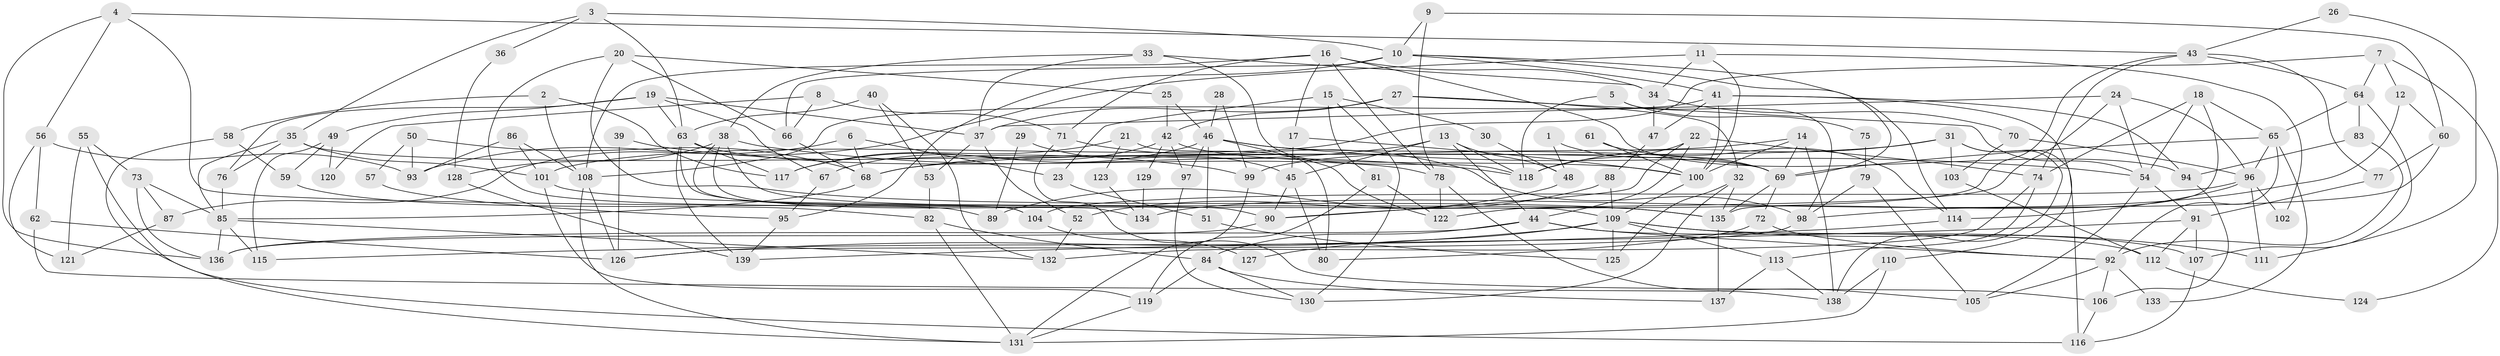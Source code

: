 // coarse degree distribution, {5: 0.16071428571428573, 6: 0.125, 4: 0.14285714285714285, 7: 0.08928571428571429, 8: 0.08928571428571429, 13: 0.017857142857142856, 12: 0.03571428571428571, 10: 0.07142857142857142, 3: 0.14285714285714285, 2: 0.03571428571428571, 9: 0.08928571428571429}
// Generated by graph-tools (version 1.1) at 2025/36/03/04/25 23:36:59]
// undirected, 139 vertices, 278 edges
graph export_dot {
  node [color=gray90,style=filled];
  1;
  2;
  3;
  4;
  5;
  6;
  7;
  8;
  9;
  10;
  11;
  12;
  13;
  14;
  15;
  16;
  17;
  18;
  19;
  20;
  21;
  22;
  23;
  24;
  25;
  26;
  27;
  28;
  29;
  30;
  31;
  32;
  33;
  34;
  35;
  36;
  37;
  38;
  39;
  40;
  41;
  42;
  43;
  44;
  45;
  46;
  47;
  48;
  49;
  50;
  51;
  52;
  53;
  54;
  55;
  56;
  57;
  58;
  59;
  60;
  61;
  62;
  63;
  64;
  65;
  66;
  67;
  68;
  69;
  70;
  71;
  72;
  73;
  74;
  75;
  76;
  77;
  78;
  79;
  80;
  81;
  82;
  83;
  84;
  85;
  86;
  87;
  88;
  89;
  90;
  91;
  92;
  93;
  94;
  95;
  96;
  97;
  98;
  99;
  100;
  101;
  102;
  103;
  104;
  105;
  106;
  107;
  108;
  109;
  110;
  111;
  112;
  113;
  114;
  115;
  116;
  117;
  118;
  119;
  120;
  121;
  122;
  123;
  124;
  125;
  126;
  127;
  128;
  129;
  130;
  131;
  132;
  133;
  134;
  135;
  136;
  137;
  138;
  139;
  1 -- 69;
  1 -- 48;
  2 -- 108;
  2 -- 117;
  2 -- 58;
  3 -- 35;
  3 -- 63;
  3 -- 10;
  3 -- 36;
  4 -- 109;
  4 -- 43;
  4 -- 56;
  4 -- 136;
  5 -- 118;
  5 -- 98;
  5 -- 75;
  6 -- 87;
  6 -- 68;
  6 -- 23;
  7 -- 64;
  7 -- 101;
  7 -- 12;
  7 -- 124;
  8 -- 71;
  8 -- 66;
  8 -- 120;
  9 -- 10;
  9 -- 78;
  9 -- 60;
  10 -- 69;
  10 -- 41;
  10 -- 66;
  10 -- 95;
  10 -- 114;
  11 -- 100;
  11 -- 34;
  11 -- 93;
  11 -- 102;
  12 -- 60;
  12 -- 134;
  13 -- 68;
  13 -- 44;
  13 -- 45;
  13 -- 48;
  13 -- 118;
  14 -- 138;
  14 -- 100;
  14 -- 69;
  14 -- 99;
  15 -- 130;
  15 -- 81;
  15 -- 23;
  15 -- 30;
  16 -- 94;
  16 -- 108;
  16 -- 17;
  16 -- 34;
  16 -- 71;
  16 -- 78;
  17 -- 45;
  17 -- 100;
  18 -- 65;
  18 -- 135;
  18 -- 54;
  18 -- 74;
  19 -- 63;
  19 -- 76;
  19 -- 37;
  19 -- 49;
  19 -- 67;
  20 -- 25;
  20 -- 135;
  20 -- 66;
  20 -- 89;
  21 -- 117;
  21 -- 80;
  21 -- 123;
  22 -- 44;
  22 -- 74;
  22 -- 90;
  22 -- 118;
  23 -- 51;
  24 -- 54;
  24 -- 37;
  24 -- 96;
  24 -- 122;
  25 -- 46;
  25 -- 42;
  26 -- 43;
  26 -- 111;
  27 -- 37;
  27 -- 54;
  27 -- 32;
  27 -- 42;
  28 -- 46;
  28 -- 99;
  29 -- 45;
  29 -- 89;
  30 -- 48;
  31 -- 68;
  31 -- 118;
  31 -- 103;
  31 -- 116;
  31 -- 138;
  32 -- 125;
  32 -- 130;
  32 -- 135;
  33 -- 38;
  33 -- 118;
  33 -- 34;
  33 -- 37;
  34 -- 47;
  34 -- 70;
  35 -- 69;
  35 -- 101;
  35 -- 76;
  35 -- 85;
  36 -- 128;
  37 -- 52;
  37 -- 53;
  38 -- 118;
  38 -- 90;
  38 -- 104;
  38 -- 128;
  38 -- 134;
  39 -- 126;
  39 -- 99;
  40 -- 63;
  40 -- 53;
  40 -- 132;
  41 -- 100;
  41 -- 47;
  41 -- 94;
  41 -- 108;
  41 -- 110;
  42 -- 97;
  42 -- 67;
  42 -- 100;
  42 -- 129;
  43 -- 90;
  43 -- 74;
  43 -- 64;
  43 -- 77;
  44 -- 107;
  44 -- 92;
  44 -- 84;
  44 -- 136;
  45 -- 90;
  45 -- 80;
  46 -- 69;
  46 -- 122;
  46 -- 51;
  46 -- 54;
  46 -- 97;
  46 -- 117;
  47 -- 88;
  48 -- 52;
  49 -- 115;
  49 -- 59;
  49 -- 120;
  50 -- 68;
  50 -- 93;
  50 -- 57;
  51 -- 125;
  52 -- 132;
  53 -- 82;
  54 -- 91;
  54 -- 105;
  55 -- 116;
  55 -- 73;
  55 -- 121;
  56 -- 62;
  56 -- 93;
  56 -- 121;
  57 -- 95;
  58 -- 131;
  58 -- 59;
  59 -- 82;
  60 -- 98;
  60 -- 77;
  61 -- 100;
  61 -- 114;
  62 -- 138;
  62 -- 126;
  63 -- 139;
  63 -- 104;
  63 -- 78;
  63 -- 117;
  64 -- 65;
  64 -- 83;
  64 -- 107;
  65 -- 92;
  65 -- 69;
  65 -- 96;
  65 -- 133;
  66 -- 68;
  67 -- 95;
  68 -- 85;
  69 -- 135;
  69 -- 72;
  70 -- 96;
  70 -- 103;
  71 -- 106;
  71 -- 98;
  72 -- 92;
  72 -- 80;
  73 -- 136;
  73 -- 85;
  73 -- 87;
  74 -- 132;
  74 -- 113;
  75 -- 79;
  76 -- 85;
  77 -- 91;
  78 -- 105;
  78 -- 122;
  79 -- 105;
  79 -- 98;
  81 -- 122;
  81 -- 119;
  82 -- 84;
  82 -- 131;
  83 -- 94;
  83 -- 92;
  84 -- 137;
  84 -- 119;
  84 -- 130;
  85 -- 136;
  85 -- 115;
  85 -- 132;
  86 -- 108;
  86 -- 93;
  86 -- 101;
  87 -- 121;
  88 -- 109;
  88 -- 89;
  90 -- 136;
  91 -- 107;
  91 -- 112;
  91 -- 139;
  92 -- 105;
  92 -- 106;
  92 -- 133;
  94 -- 106;
  95 -- 139;
  96 -- 102;
  96 -- 104;
  96 -- 111;
  96 -- 114;
  97 -- 130;
  98 -- 126;
  99 -- 131;
  100 -- 109;
  101 -- 119;
  101 -- 135;
  103 -- 112;
  104 -- 127;
  106 -- 116;
  107 -- 116;
  108 -- 131;
  108 -- 126;
  109 -- 112;
  109 -- 111;
  109 -- 113;
  109 -- 125;
  109 -- 126;
  109 -- 127;
  110 -- 138;
  110 -- 131;
  112 -- 124;
  113 -- 137;
  113 -- 138;
  114 -- 115;
  119 -- 131;
  123 -- 134;
  128 -- 139;
  129 -- 134;
  135 -- 137;
}
